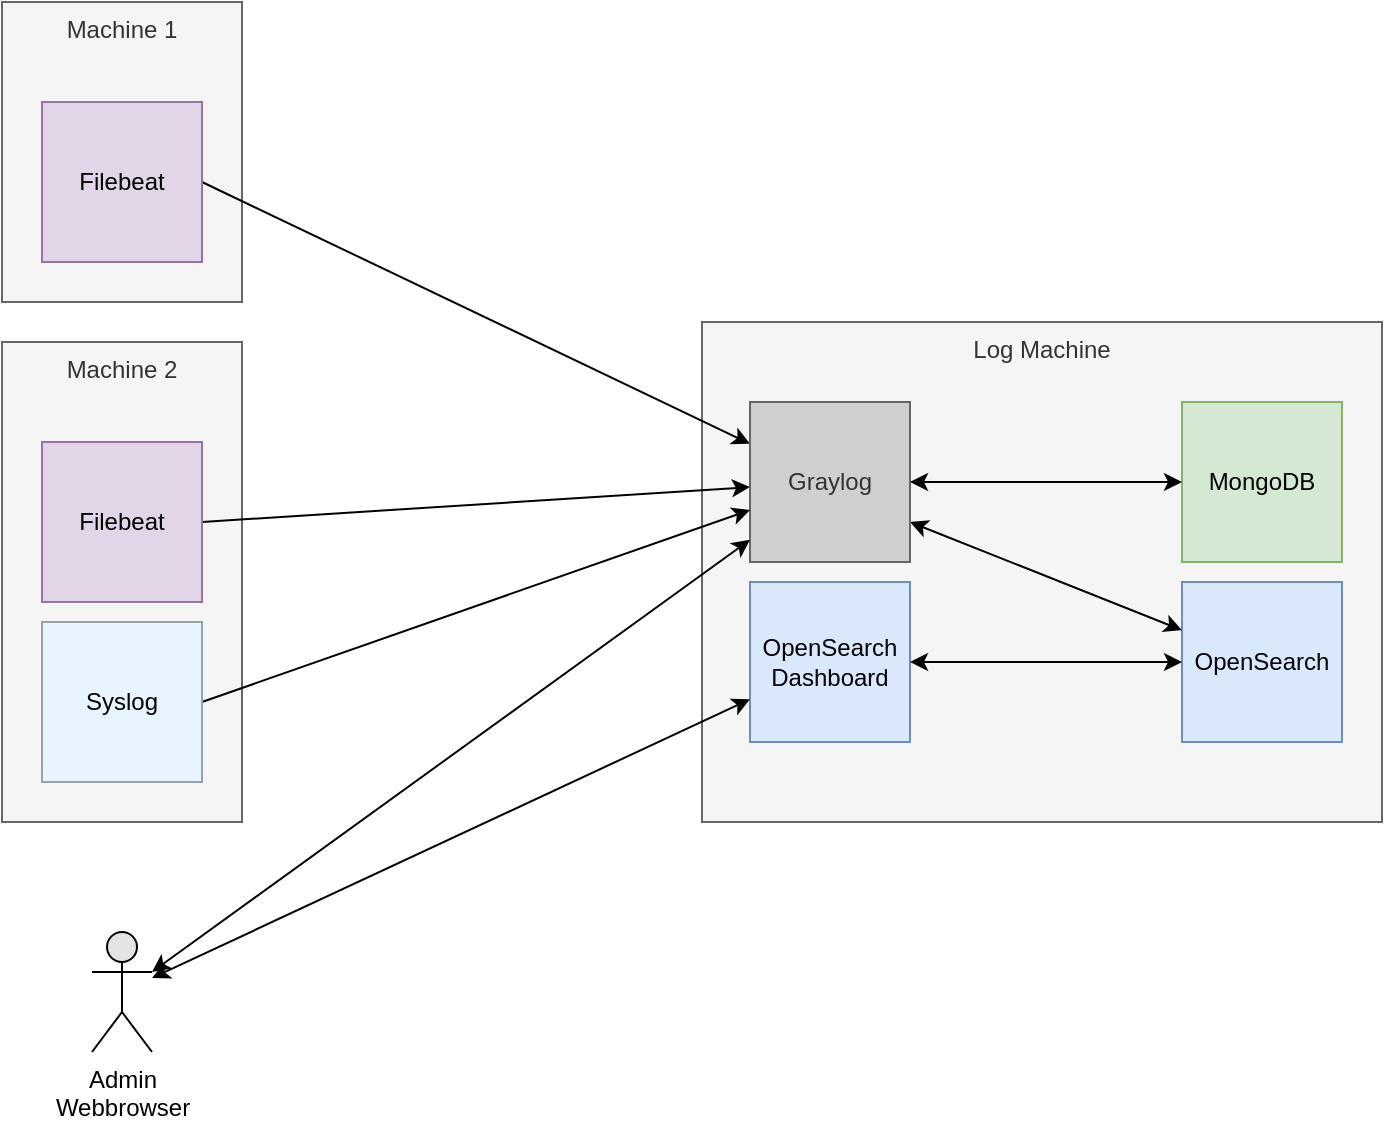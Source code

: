 <mxfile version="21.1.8" type="device">
  <diagram id="fDYPIx-B1eTCI65qfeY3" name="Page-1">
    <mxGraphModel dx="1434" dy="766" grid="1" gridSize="10" guides="1" tooltips="1" connect="1" arrows="1" fold="1" page="1" pageScale="1" pageWidth="827" pageHeight="1169" math="0" shadow="0">
      <root>
        <mxCell id="0" />
        <mxCell id="1" parent="0" />
        <mxCell id="AkzOqeCBlR-7in31dkVF-8" value="Log Machine" style="rounded=0;whiteSpace=wrap;html=1;verticalAlign=top;fontColor=#333333;fillColor=#f5f5f5;strokeColor=#666666;" parent="1" vertex="1">
          <mxGeometry x="390" y="200" width="340" height="250" as="geometry" />
        </mxCell>
        <mxCell id="AkzOqeCBlR-7in31dkVF-1" value="Machine 1" style="rounded=0;whiteSpace=wrap;html=1;verticalAlign=top;fontColor=#333333;fillColor=#f5f5f5;strokeColor=#666666;" parent="1" vertex="1">
          <mxGeometry x="40" y="40" width="120" height="150" as="geometry" />
        </mxCell>
        <mxCell id="AkzOqeCBlR-7in31dkVF-7" style="rounded=0;orthogonalLoop=1;jettySize=auto;html=1;exitX=1;exitY=0.5;exitDx=0;exitDy=0;endArrow=classic;endFill=1;" parent="1" source="AkzOqeCBlR-7in31dkVF-2" target="AkzOqeCBlR-7in31dkVF-4" edge="1">
          <mxGeometry relative="1" as="geometry" />
        </mxCell>
        <mxCell id="AkzOqeCBlR-7in31dkVF-2" value="Filebeat" style="rounded=0;whiteSpace=wrap;html=1;fillColor=#e1d5e7;strokeColor=#9673a6;" parent="1" vertex="1">
          <mxGeometry x="60" y="90" width="80" height="80" as="geometry" />
        </mxCell>
        <mxCell id="AkzOqeCBlR-7in31dkVF-3" value="OpenSearch" style="rounded=0;whiteSpace=wrap;html=1;fillColor=#dae8fc;strokeColor=#6c8ebf;" parent="1" vertex="1">
          <mxGeometry x="630" y="330" width="80" height="80" as="geometry" />
        </mxCell>
        <mxCell id="AkzOqeCBlR-7in31dkVF-6" style="rounded=0;orthogonalLoop=1;jettySize=auto;html=1;exitX=1;exitY=0.75;exitDx=0;exitDy=0;endArrow=classic;endFill=1;startArrow=classic;startFill=1;" parent="1" source="AkzOqeCBlR-7in31dkVF-4" target="AkzOqeCBlR-7in31dkVF-3" edge="1">
          <mxGeometry relative="1" as="geometry" />
        </mxCell>
        <mxCell id="AkzOqeCBlR-7in31dkVF-4" value="&lt;div&gt;Graylog&lt;/div&gt;" style="rounded=0;whiteSpace=wrap;html=1;fillColor=#CFCFCF;strokeColor=#666666;fontColor=#333333;" parent="1" vertex="1">
          <mxGeometry x="414" y="240" width="80" height="80" as="geometry" />
        </mxCell>
        <mxCell id="AkzOqeCBlR-7in31dkVF-12" value="MongoDB" style="rounded=0;whiteSpace=wrap;html=1;fillColor=#d5e8d4;strokeColor=#82b366;" parent="1" vertex="1">
          <mxGeometry x="630" y="240" width="80" height="80" as="geometry" />
        </mxCell>
        <mxCell id="AkzOqeCBlR-7in31dkVF-14" value="Machine 2" style="rounded=0;whiteSpace=wrap;html=1;verticalAlign=top;fontColor=#333333;fillColor=#f5f5f5;strokeColor=#666666;" parent="1" vertex="1">
          <mxGeometry x="40" y="210" width="120" height="240" as="geometry" />
        </mxCell>
        <mxCell id="AkzOqeCBlR-7in31dkVF-16" style="edgeStyle=none;rounded=0;orthogonalLoop=1;jettySize=auto;html=1;exitX=1;exitY=0.5;exitDx=0;exitDy=0;startArrow=none;startFill=0;endArrow=classic;endFill=1;" parent="1" source="AkzOqeCBlR-7in31dkVF-15" target="AkzOqeCBlR-7in31dkVF-4" edge="1">
          <mxGeometry relative="1" as="geometry" />
        </mxCell>
        <mxCell id="AkzOqeCBlR-7in31dkVF-15" value="Filebeat" style="rounded=0;whiteSpace=wrap;html=1;fillColor=#e1d5e7;strokeColor=#9673a6;" parent="1" vertex="1">
          <mxGeometry x="60" y="260" width="80" height="80" as="geometry" />
        </mxCell>
        <mxCell id="AkzOqeCBlR-7in31dkVF-18" style="edgeStyle=none;rounded=0;orthogonalLoop=1;jettySize=auto;html=1;exitX=1;exitY=0.333;exitDx=0;exitDy=0;exitPerimeter=0;startArrow=classic;startFill=1;endArrow=classic;endFill=1;" parent="1" source="AkzOqeCBlR-7in31dkVF-17" target="AkzOqeCBlR-7in31dkVF-4" edge="1">
          <mxGeometry relative="1" as="geometry" />
        </mxCell>
        <mxCell id="AkzOqeCBlR-7in31dkVF-17" value="&lt;div&gt;Admin&lt;/div&gt;Webbrowser" style="shape=umlActor;verticalLabelPosition=bottom;verticalAlign=top;html=1;outlineConnect=0;fillColor=#E3E3E3;" parent="1" vertex="1">
          <mxGeometry x="85" y="505" width="30" height="60" as="geometry" />
        </mxCell>
        <mxCell id="AkzOqeCBlR-7in31dkVF-23" style="edgeStyle=none;rounded=0;orthogonalLoop=1;jettySize=auto;html=1;exitX=1;exitY=0.5;exitDx=0;exitDy=0;fontColor=#808080;startArrow=none;startFill=0;endArrow=classic;endFill=1;" parent="1" source="AkzOqeCBlR-7in31dkVF-22" target="AkzOqeCBlR-7in31dkVF-4" edge="1">
          <mxGeometry relative="1" as="geometry" />
        </mxCell>
        <mxCell id="AkzOqeCBlR-7in31dkVF-22" value="&lt;div&gt;Syslog&lt;/div&gt;" style="rounded=0;whiteSpace=wrap;html=1;fillColor=#E8F4FF;strokeColor=#97A2A6;" parent="1" vertex="1">
          <mxGeometry x="60" y="350" width="80" height="80" as="geometry" />
        </mxCell>
        <mxCell id="bdeOaqlhPh1Hu2VkRDv0-2" style="rounded=0;orthogonalLoop=1;jettySize=auto;html=1;endArrow=classic;endFill=1;startArrow=classic;startFill=1;" parent="1" source="AkzOqeCBlR-7in31dkVF-4" target="AkzOqeCBlR-7in31dkVF-12" edge="1">
          <mxGeometry relative="1" as="geometry">
            <mxPoint x="500" y="270" as="sourcePoint" />
            <mxPoint x="610" y="290" as="targetPoint" />
          </mxGeometry>
        </mxCell>
        <mxCell id="h6krIXxWlKomZjadItbm-1" value="&lt;div&gt;OpenSearch&lt;/div&gt;Dashboard" style="rounded=0;whiteSpace=wrap;html=1;fillColor=#dae8fc;strokeColor=#6c8ebf;" vertex="1" parent="1">
          <mxGeometry x="414" y="330" width="80" height="80" as="geometry" />
        </mxCell>
        <mxCell id="h6krIXxWlKomZjadItbm-2" value="" style="endArrow=classic;startArrow=classic;html=1;rounded=0;" edge="1" parent="1" source="AkzOqeCBlR-7in31dkVF-17" target="h6krIXxWlKomZjadItbm-1">
          <mxGeometry width="50" height="50" relative="1" as="geometry">
            <mxPoint x="390" y="420" as="sourcePoint" />
            <mxPoint x="440" y="370" as="targetPoint" />
          </mxGeometry>
        </mxCell>
        <mxCell id="h6krIXxWlKomZjadItbm-3" value="" style="endArrow=classic;startArrow=classic;html=1;rounded=0;" edge="1" parent="1" source="h6krIXxWlKomZjadItbm-1" target="AkzOqeCBlR-7in31dkVF-3">
          <mxGeometry width="50" height="50" relative="1" as="geometry">
            <mxPoint x="390" y="420" as="sourcePoint" />
            <mxPoint x="440" y="370" as="targetPoint" />
          </mxGeometry>
        </mxCell>
      </root>
    </mxGraphModel>
  </diagram>
</mxfile>
